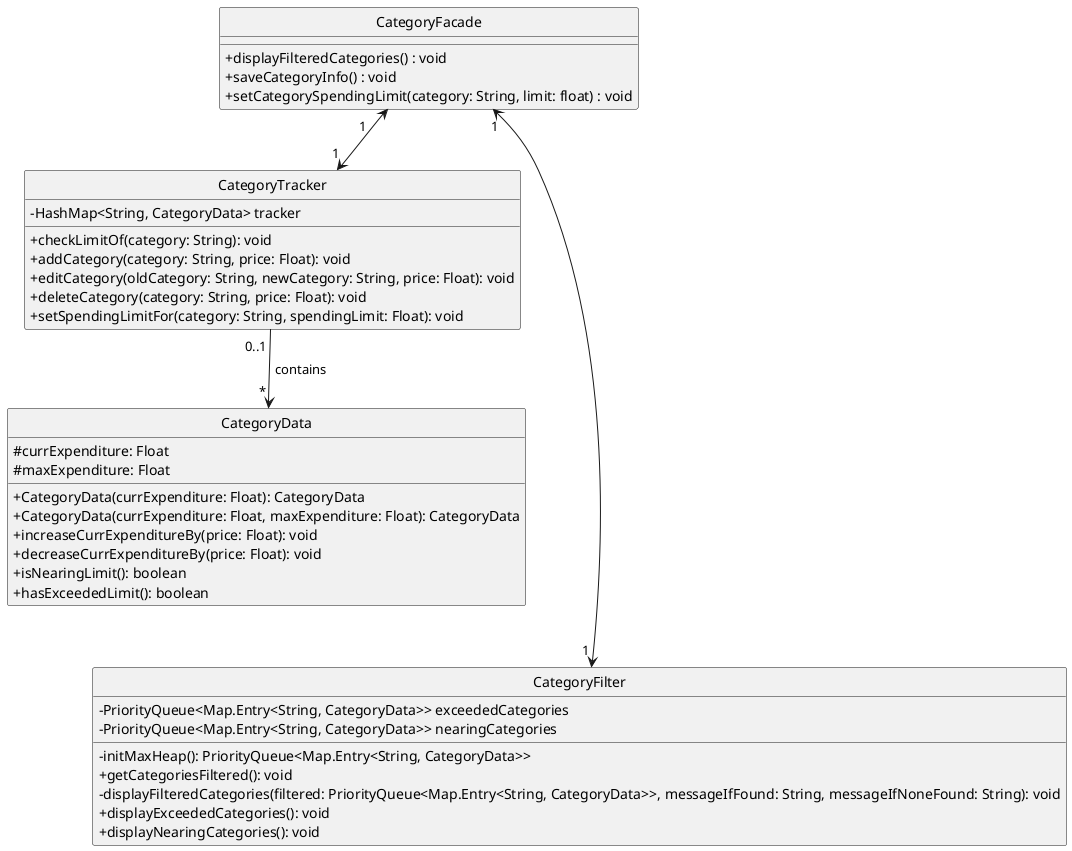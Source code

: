 @startuml
skinparam classAttributeIconSize 0
hide circle

' class "<<Facade>> \n CategoryFacade" {
class CategoryFacade {
'    # categoryTracker : CategoryTracker
'    # categoryFilter : CategoryFilter
'    # categoryStorage : CategoryStorage

'    +CategoryFacade()
'    +getCategoryTracker(): CategoryTracker
'    +addCategory(category: String, price: float) : void
'    +deleteCategory(category: String, price: Float) : void
'    +editCategory(oldCategory: String, newCategory: String, price: float) : void
'    +loadCategoryInfo(expenseList: ExpenseList) : void
    +displayFilteredCategories() : void
    +saveCategoryInfo() : void
    +setCategorySpendingLimit(category: String, limit: float) : void
}

class CategoryTracker {
    - HashMap<String, CategoryData> tracker

'    + CategoryTracker()
'    + getTracker(): HashMap<String, CategoryData>
'    + size(): int
'    + contains(category: String): boolean
'    +getCategoryDataOf(category: String): CategoryData
    +checkLimitOf(category: String): void
    +addCategory(category: String, price: Float): void
    +editCategory(oldCategory: String, newCategory: String, price: Float): void
    +deleteCategory(category: String, price: Float): void
    +setSpendingLimitFor(category: String, spendingLimit: Float): void
}

class CategoryData {
    #currExpenditure: Float
    #maxExpenditure: Float

    + CategoryData(currExpenditure: Float): CategoryData
    + CategoryData(currExpenditure: Float, maxExpenditure: Float): CategoryData
'    + getCurrExpenditure(): Float
'    + getMaxExpenditure(): Float
'    + setCurrExpenditure(currExpenditure: Float): void
'    + setMaxExpenditure(maxExpenditure: Float): void
    + increaseCurrExpenditureBy(price: Float): void
    + decreaseCurrExpenditureBy(price: Float): void
    + isNearingLimit(): boolean
    + hasExceededLimit(): boolean
}

class CategoryFilter {
'    - CategoryFacade categoryFacade
    - PriorityQueue<Map.Entry<String, CategoryData>> exceededCategories
    - PriorityQueue<Map.Entry<String, CategoryData>> nearingCategories

'    + setCategoryFacade(categoryFacade: CategoryFacade): void
    -initMaxHeap(): PriorityQueue<Map.Entry<String, CategoryData>>
    +getCategoriesFiltered(): void
    -displayFilteredCategories(filtered: PriorityQueue<Map.Entry<String, CategoryData>>, messageIfFound: String, messageIfNoneFound: String): void
    +displayExceededCategories(): void
    +displayNearingCategories(): void
}

CategoryFacade " 1    " <-d-> " 1 " CategoryTracker
CategoryFacade " 1 " <---d-> " 1 " CategoryFilter
CategoryTracker " 0..1 " -d-> " * " CategoryData : " contains "

@enduml
